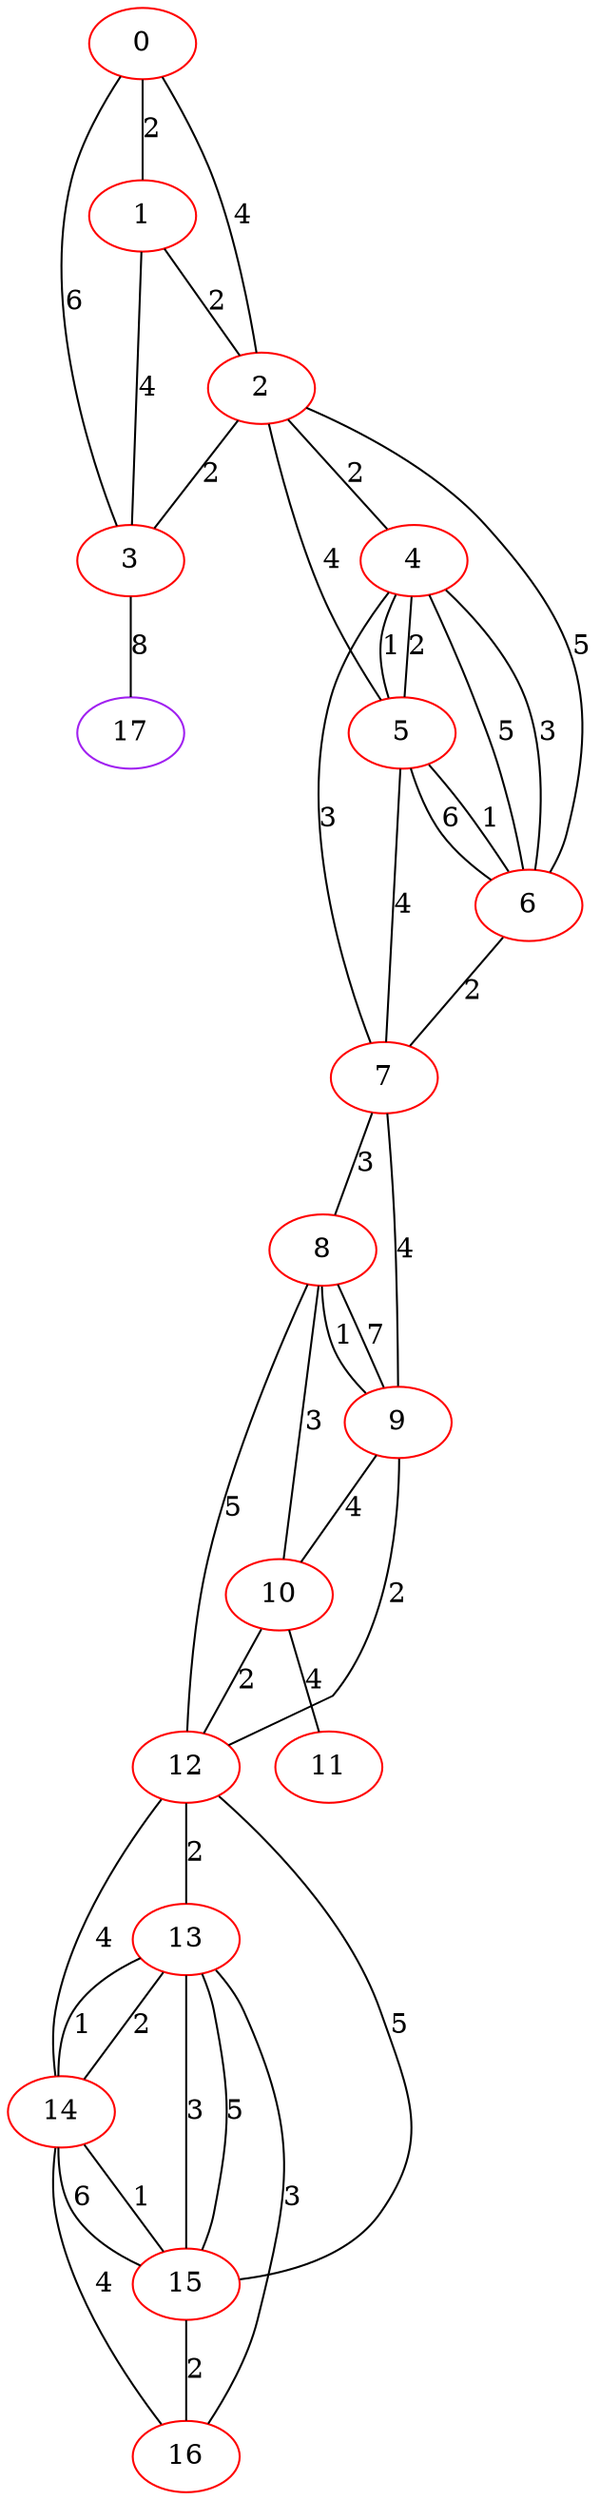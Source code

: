 graph "" {
0 [color=red, weight=1];
1 [color=red, weight=1];
2 [color=red, weight=1];
3 [color=red, weight=1];
4 [color=red, weight=1];
5 [color=red, weight=1];
6 [color=red, weight=1];
7 [color=red, weight=1];
8 [color=red, weight=1];
9 [color=red, weight=1];
10 [color=red, weight=1];
11 [color=red, weight=1];
12 [color=red, weight=1];
13 [color=red, weight=1];
14 [color=red, weight=1];
15 [color=red, weight=1];
16 [color=red, weight=1];
17 [color=purple, weight=4];
0 -- 1  [key=0, label=2];
0 -- 2  [key=0, label=4];
0 -- 3  [key=0, label=6];
1 -- 2  [key=0, label=2];
1 -- 3  [key=0, label=4];
2 -- 3  [key=0, label=2];
2 -- 4  [key=0, label=2];
2 -- 5  [key=0, label=4];
2 -- 6  [key=0, label=5];
3 -- 17  [key=0, label=8];
4 -- 5  [key=0, label=1];
4 -- 5  [key=1, label=2];
4 -- 6  [key=0, label=5];
4 -- 6  [key=1, label=3];
4 -- 7  [key=0, label=3];
5 -- 6  [key=0, label=6];
5 -- 6  [key=1, label=1];
5 -- 7  [key=0, label=4];
6 -- 7  [key=0, label=2];
7 -- 8  [key=0, label=3];
7 -- 9  [key=0, label=4];
8 -- 9  [key=0, label=1];
8 -- 9  [key=1, label=7];
8 -- 10  [key=0, label=3];
8 -- 12  [key=0, label=5];
9 -- 10  [key=0, label=4];
9 -- 12  [key=0, label=2];
10 -- 11  [key=0, label=4];
10 -- 12  [key=0, label=2];
12 -- 13  [key=0, label=2];
12 -- 14  [key=0, label=4];
12 -- 15  [key=0, label=5];
13 -- 16  [key=0, label=3];
13 -- 14  [key=0, label=1];
13 -- 14  [key=1, label=2];
13 -- 15  [key=0, label=5];
13 -- 15  [key=1, label=3];
14 -- 16  [key=0, label=4];
14 -- 15  [key=0, label=6];
14 -- 15  [key=1, label=1];
15 -- 16  [key=0, label=2];
}
